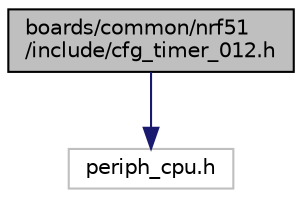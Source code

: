digraph "boards/common/nrf51/include/cfg_timer_012.h"
{
 // LATEX_PDF_SIZE
  edge [fontname="Helvetica",fontsize="10",labelfontname="Helvetica",labelfontsize="10"];
  node [fontname="Helvetica",fontsize="10",shape=record];
  Node1 [label="boards/common/nrf51\l/include/cfg_timer_012.h",height=0.2,width=0.4,color="black", fillcolor="grey75", style="filled", fontcolor="black",tooltip="Shared timer peripheral configuration mapping timers 0, 1, and 2."];
  Node1 -> Node2 [color="midnightblue",fontsize="10",style="solid",fontname="Helvetica"];
  Node2 [label="periph_cpu.h",height=0.2,width=0.4,color="grey75", fillcolor="white", style="filled",tooltip=" "];
}
